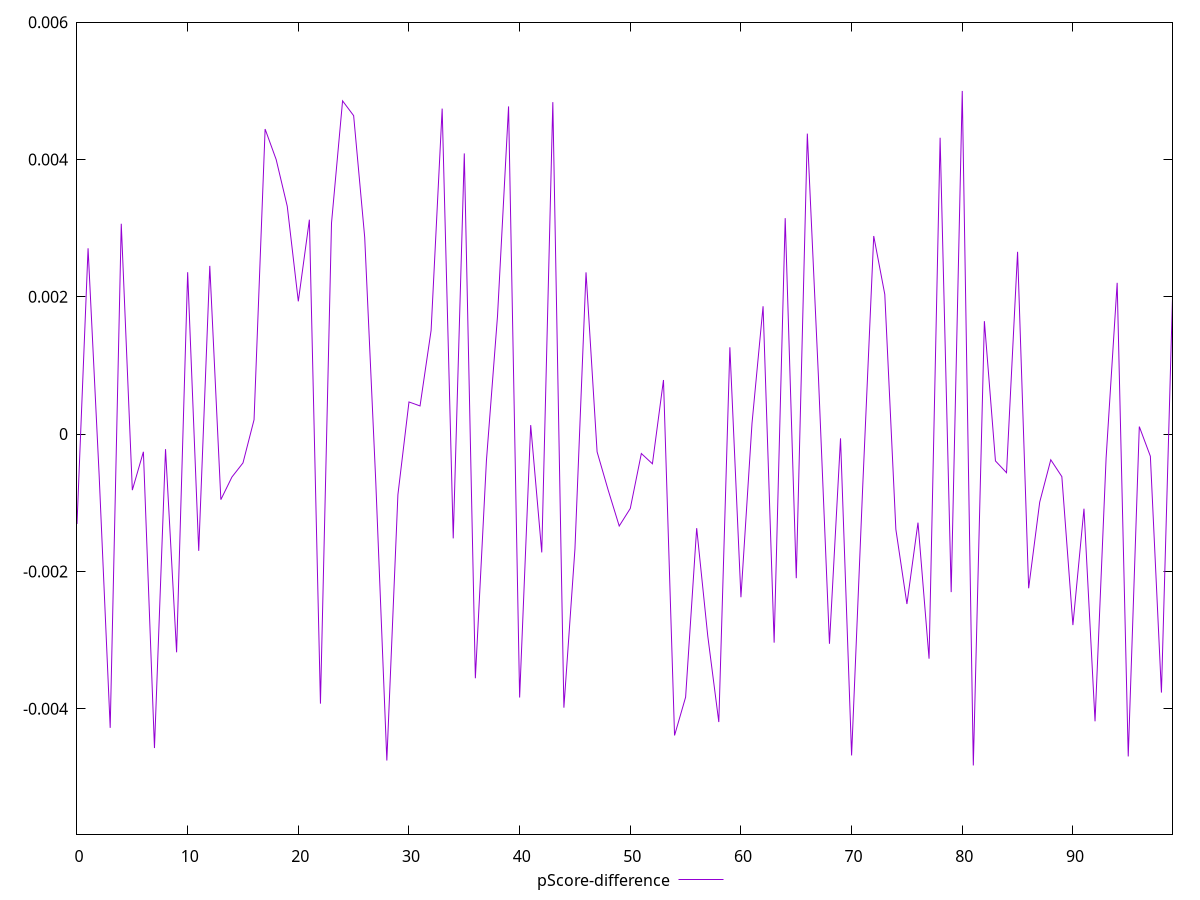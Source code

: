 reset

$pScoreDifference <<EOF
0 -0.001309589844971315
1 0.0027059779887459445
2 -0.0005939253241091791
3 -0.004279451047474625
4 0.0030638066320418655
5 -0.0008165510175667245
6 -0.00025802387026852003
7 -0.004573660032611504
8 -0.00021914566196556962
9 -0.0031787261755261698
10 0.0023576725433649415
11 -0.0017004762166366039
12 0.0024503231285248894
13 -0.0009549652894725869
14 -0.0006257275475050061
15 -0.0004198304096652006
16 0.0002088326013263142
17 0.0044428695899187964
18 0.003998181958438485
19 0.0033185885924702507
20 0.0019332602360175866
21 0.003122973530393147
22 -0.0039268305644823975
23 0.003074457563458477
24 0.004853566397244213
25 0.004638109334387908
26 0.0028655276486444503
27 -0.0006950664590181788
28 -0.004754356441010521
29 -0.0008826771427635771
30 0.0004679146410850876
31 0.00040973077508166256
32 0.0015102873183572285
33 0.004741155825983667
34 -0.0015192459485954268
35 0.004088163958268387
36 -0.0035564006736875653
37 -0.0003859476416983032
38 0.0017164095621580167
39 0.004772854596836074
40 -0.0038369616952587116
41 0.00013083172659777986
42 -0.0017236455301995468
43 0.004834922927405283
44 -0.003985244616746542
45 -0.0016715172809382839
46 0.0023557158136442435
47 -0.0002582097944077155
48 -0.0008144826223563939
49 -0.0013391223301590927
50 -0.0010833645776482381
51 -0.0002831221526546912
52 -0.00043269883860541647
53 0.000787557020418661
54 -0.004389642766343682
55 -0.0038319023114492534
56 -0.0013701976779638692
57 -0.002938092925968361
58 -0.004194526808650845
59 0.0012640771897413083
60 -0.002376343849237128
61 0.00015496224558464444
62 0.0018618071523319735
63 -0.003037708014218099
64 0.003145340524567608
65 -0.002099088653182535
66 0.004376720116909372
67 0.0008457677858917378
68 -0.0030547522616144462
69 -0.00006247359751854198
70 -0.004680604101105601
71 -0.0007836290634597454
72 0.0028850334876524553
73 0.0020351448009953144
74 -0.001387470144411762
75 -0.0024749859889363623
76 -0.0012897533905996683
77 -0.0032715688181073066
78 0.0043166198684270185
79 -0.0023021462519203784
80 0.004998011626799359
81 -0.004827077236477462
82 0.001645175038130775
83 -0.00039120450580953925
84 -0.0005626007878518635
85 0.0026549918489495727
86 -0.002245897039483302
87 -0.0009911608863744092
88 -0.0003741926430775866
89 -0.0006195156391635148
90 -0.0027822830727557424
91 -0.0010868742140014431
92 -0.004183589302316992
93 -0.00034874659667727403
94 0.00220330279481451
95 -0.004695665350281875
96 0.00010901069814039932
97 -0.0003225829293262983
98 -0.0037653547063880577
99 0.0019946246956612512
EOF

set key outside below
set xrange [0:99]
set yrange [-0.005827077236477462:0.005998011626799359]
set trange [-0.005827077236477462:0.005998011626799359]
set terminal svg size 640, 500 enhanced background rgb 'white'
set output "report_00013_2021-02-09T12-04-24.940Z/bootup-time/samples/pages+cached+noadtech+nomedia+nocss/pScore-difference/values.svg"

plot $pScoreDifference title "pScore-difference" with line

reset
